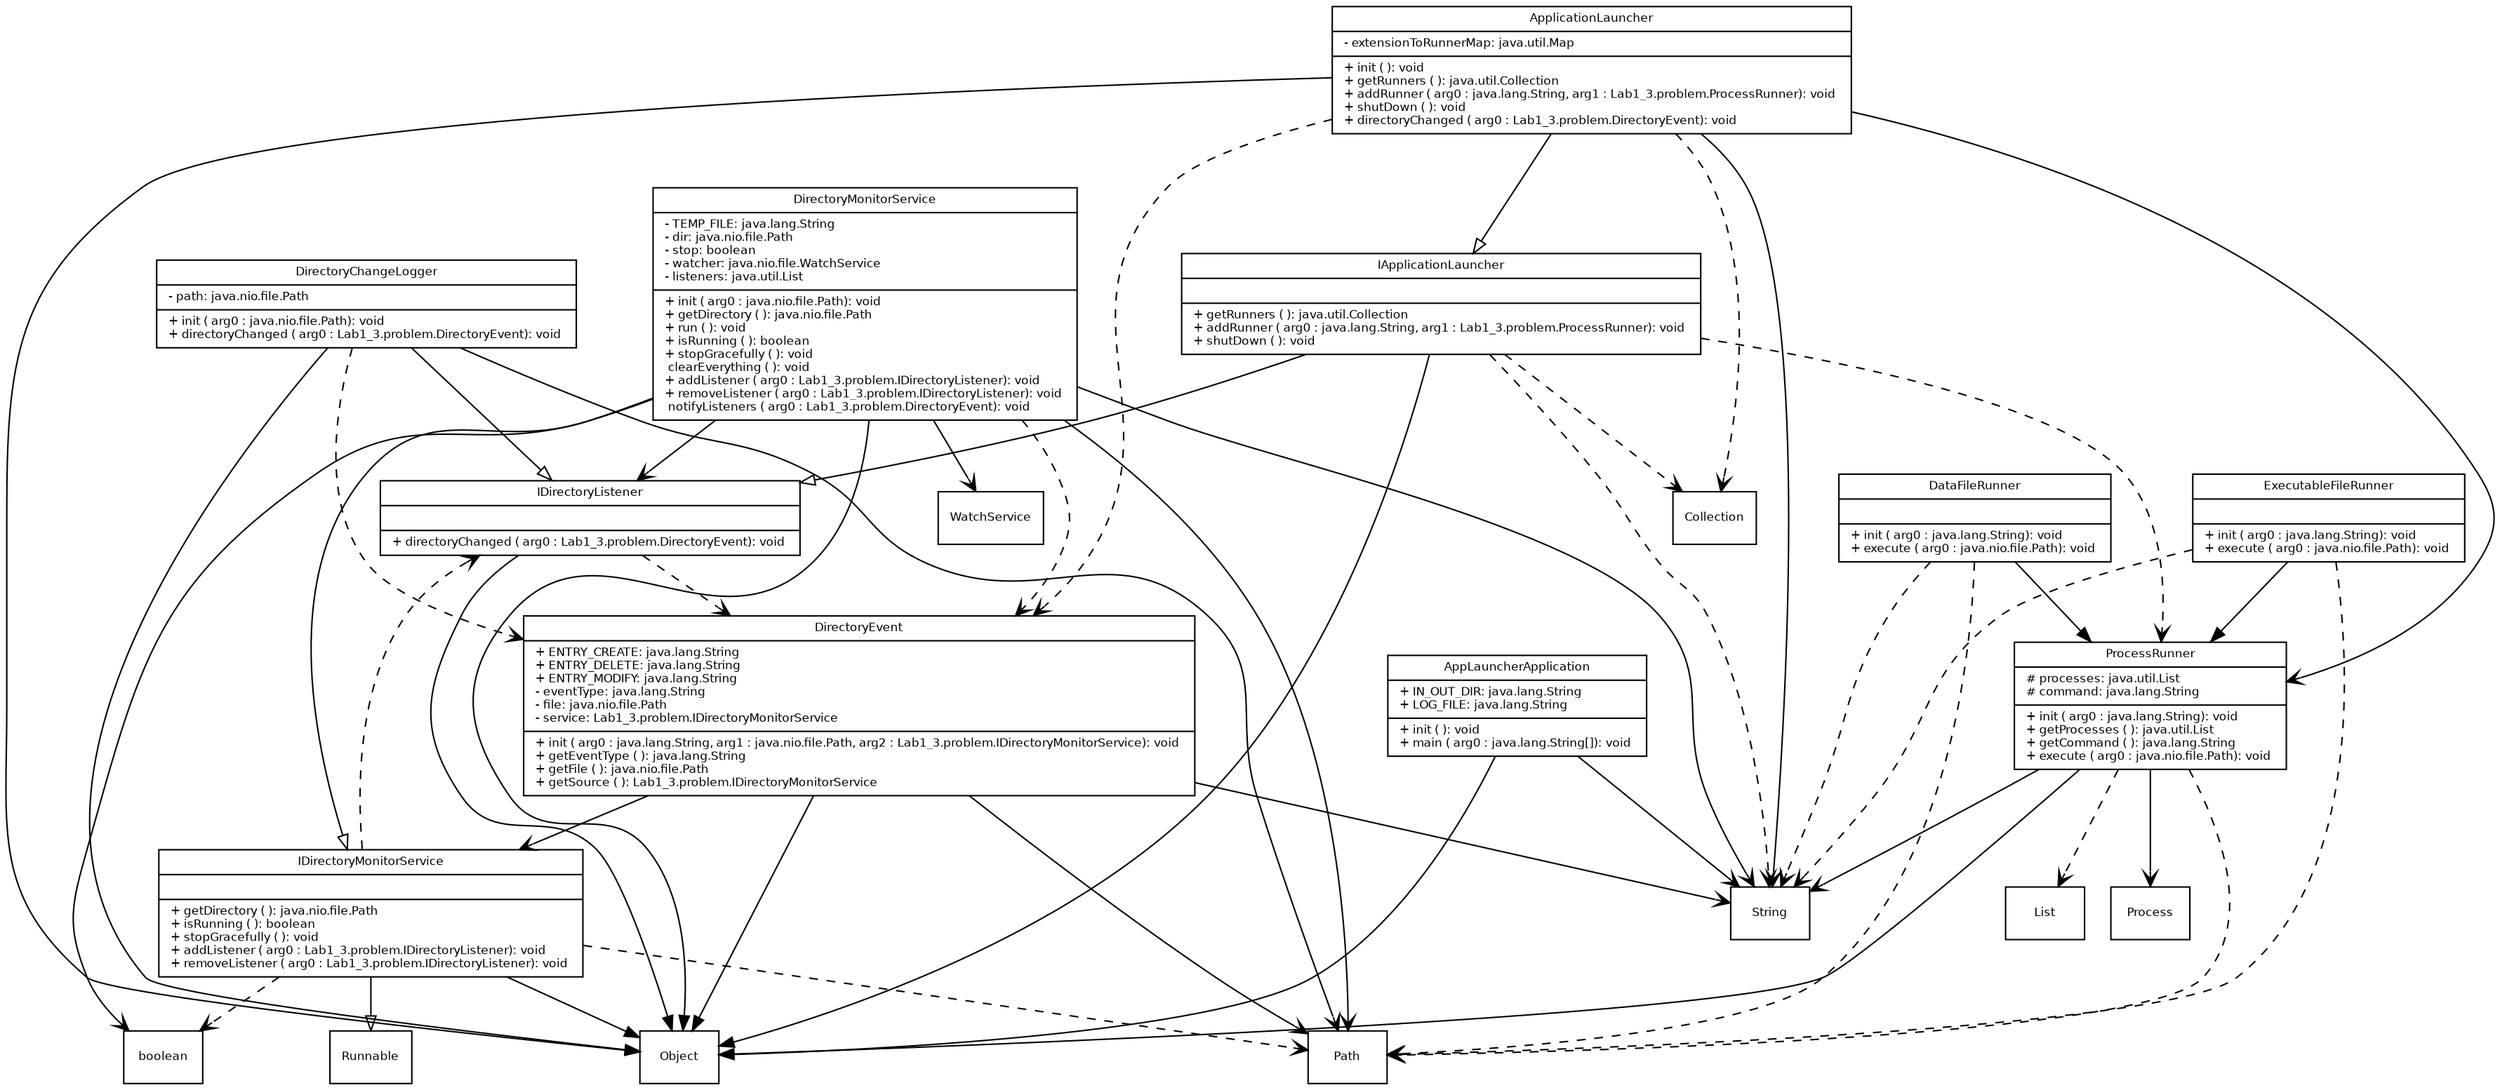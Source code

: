 strict digraph G {
    fontname = "Bitstream Vera Sans"
    fontsize = 8

    node [
    fontname = "Bitstream Vera Sans"
    fontsize = 8
    shape = "record"
    ]

    edge [
    fontname = "Bitstream Vera Sans"
    fontsize = 8
    ]
AppLauncherApplication [ 
 label = " { AppLauncherApplication|+ IN_OUT_DIR: java.lang.String \l+ LOG_FILE: java.lang.String \l|+ init ( ): void \l+ main ( arg0 : java.lang.String[]): void \l 
 } " 
 ]
 edge [ 
  style="solid", arrowhead = "normal" 
 ] 
 AppLauncherApplication -> Object 

 edge [ 
  style="solid", arrowhead= "vee" 
 ] 
 AppLauncherApplication -> String 

 edge [ 
  style="solid", arrowhead= "vee" 
 ] 
 AppLauncherApplication -> String 

 edge [ 
  style="dashed", arrowhead= "vee" 
 ] 
 AppLauncherApplication -> String[] 
ApplicationLauncher [ 
 label = " { ApplicationLauncher|- extensionToRunnerMap: java.util.Map \l|+ init ( ): void \l+ getRunners ( ): java.util.Collection \l+ addRunner ( arg0 : java.lang.String, arg1 : Lab1_3.problem.ProcessRunner): void \l+ shutDown ( ): void \l+ directoryChanged ( arg0 : Lab1_3.problem.DirectoryEvent): void \l 
 } " 
 ]
 edge [ 
  style="solid", arrowhead = "normal" 
 ] 
 ApplicationLauncher -> Object 
 edge [ 
 style="solid", arrowhead = "empty" 
 ] 
  ApplicationLauncher -> IApplicationLauncher 

 edge [ 
  style="solid", arrowhead= "vee" 
 ] 
 ApplicationLauncher -> String 

 edge [ 
  style="solid", arrowhead= "vee" 
 ] 
 ApplicationLauncher -> ProcessRunner 

 edge [ 
  style="dashed", arrowhead= "vee" 
 ] 
 ApplicationLauncher -> Collection 

 edge [ 
  style="dashed", arrowhead= "vee" 
 ] 
 ApplicationLauncher -> ProcessRunner 

 edge [ 
  style="dashed", arrowhead= "vee" 
 ] 
 ApplicationLauncher -> String 

 edge [ 
  style="dashed", arrowhead= "vee" 
 ] 
 ApplicationLauncher -> DirectoryEvent 
DataFileRunner [ 
 label = " { DataFileRunner||+ init ( arg0 : java.lang.String): void \l+ execute ( arg0 : java.nio.file.Path): void \l 
 } " 
 ]
 edge [ 
  style="solid", arrowhead = "normal" 
 ] 
 DataFileRunner -> ProcessRunner 

 edge [ 
  style="dashed", arrowhead= "vee" 
 ] 
 DataFileRunner -> String 

 edge [ 
  style="dashed", arrowhead= "vee" 
 ] 
 DataFileRunner -> Path 
DirectoryChangeLogger [ 
 label = " { DirectoryChangeLogger|- path: java.nio.file.Path \l|+ init ( arg0 : java.nio.file.Path): void \l+ directoryChanged ( arg0 : Lab1_3.problem.DirectoryEvent): void \l 
 } " 
 ]
 edge [ 
  style="solid", arrowhead = "normal" 
 ] 
 DirectoryChangeLogger -> Object 
 edge [ 
 style="solid", arrowhead = "empty" 
 ] 
  DirectoryChangeLogger -> IDirectoryListener 

 edge [ 
  style="solid", arrowhead= "vee" 
 ] 
 DirectoryChangeLogger -> Path 

 edge [ 
  style="dashed", arrowhead= "vee" 
 ] 
 DirectoryChangeLogger -> Path 

 edge [ 
  style="dashed", arrowhead= "vee" 
 ] 
 DirectoryChangeLogger -> DirectoryEvent 
DirectoryEvent [ 
 label = " { DirectoryEvent|+ ENTRY_CREATE: java.lang.String \l+ ENTRY_DELETE: java.lang.String \l+ ENTRY_MODIFY: java.lang.String \l- eventType: java.lang.String \l- file: java.nio.file.Path \l- service: Lab1_3.problem.IDirectoryMonitorService \l|+ init ( arg0 : java.lang.String, arg1 : java.nio.file.Path, arg2 : Lab1_3.problem.IDirectoryMonitorService): void \l+ getEventType ( ): java.lang.String \l+ getFile ( ): java.nio.file.Path \l+ getSource ( ): Lab1_3.problem.IDirectoryMonitorService \l 
 } " 
 ]
 edge [ 
  style="solid", arrowhead = "normal" 
 ] 
 DirectoryEvent -> Object 

 edge [ 
  style="solid", arrowhead= "vee" 
 ] 
 DirectoryEvent -> String 

 edge [ 
  style="solid", arrowhead= "vee" 
 ] 
 DirectoryEvent -> String 

 edge [ 
  style="solid", arrowhead= "vee" 
 ] 
 DirectoryEvent -> String 

 edge [ 
  style="solid", arrowhead= "vee" 
 ] 
 DirectoryEvent -> String 

 edge [ 
  style="solid", arrowhead= "vee" 
 ] 
 DirectoryEvent -> Path 

 edge [ 
  style="solid", arrowhead= "vee" 
 ] 
 DirectoryEvent -> IDirectoryMonitorService 

 edge [ 
  style="dashed", arrowhead= "vee" 
 ] 
 DirectoryEvent -> IDirectoryMonitorService 

 edge [ 
  style="dashed", arrowhead= "vee" 
 ] 
 DirectoryEvent -> String 

 edge [ 
  style="dashed", arrowhead= "vee" 
 ] 
 DirectoryEvent -> Path 

 edge [ 
  style="dashed", arrowhead= "vee" 
 ] 
 DirectoryEvent -> String 

 edge [ 
  style="dashed", arrowhead= "vee" 
 ] 
 DirectoryEvent -> Path 

 edge [ 
  style="dashed", arrowhead= "vee" 
 ] 
 DirectoryEvent -> IDirectoryMonitorService 
DirectoryMonitorService [ 
 label = " { DirectoryMonitorService|- TEMP_FILE: java.lang.String \l- dir: java.nio.file.Path \l- stop: boolean \l- watcher: java.nio.file.WatchService \l- listeners: java.util.List \l|+ init ( arg0 : java.nio.file.Path): void \l+ getDirectory ( ): java.nio.file.Path \l+ run ( ): void \l+ isRunning ( ): boolean \l+ stopGracefully ( ): void \l clearEverything ( ): void \l+ addListener ( arg0 : Lab1_3.problem.IDirectoryListener): void \l+ removeListener ( arg0 : Lab1_3.problem.IDirectoryListener): void \l notifyListeners ( arg0 : Lab1_3.problem.DirectoryEvent): void \l 
 } " 
 ]
 edge [ 
  style="solid", arrowhead = "normal" 
 ] 
 DirectoryMonitorService -> Object 
 edge [ 
 style="solid", arrowhead = "empty" 
 ] 
  DirectoryMonitorService -> IDirectoryMonitorService 

 edge [ 
  style="solid", arrowhead= "vee" 
 ] 
 DirectoryMonitorService -> String 

 edge [ 
  style="solid", arrowhead= "vee" 
 ] 
 DirectoryMonitorService -> Path 

 edge [ 
  style="solid", arrowhead= "vee" 
 ] 
 DirectoryMonitorService -> boolean 

 edge [ 
  style="solid", arrowhead= "vee" 
 ] 
 DirectoryMonitorService -> WatchService 

 edge [ 
  style="solid", arrowhead= "vee" 
 ] 
 DirectoryMonitorService -> IDirectoryListener 

 edge [ 
  style="dashed", arrowhead= "vee" 
 ] 
 DirectoryMonitorService -> Path 

 edge [ 
  style="dashed", arrowhead= "vee" 
 ] 
 DirectoryMonitorService -> Path 

 edge [ 
  style="dashed", arrowhead= "vee" 
 ] 
 DirectoryMonitorService -> boolean 

 edge [ 
  style="dashed", arrowhead= "vee" 
 ] 
 DirectoryMonitorService -> IDirectoryListener 

 edge [ 
  style="dashed", arrowhead= "vee" 
 ] 
 DirectoryMonitorService -> IDirectoryListener 

 edge [ 
  style="dashed", arrowhead= "vee" 
 ] 
 DirectoryMonitorService -> DirectoryEvent 
ExecutableFileRunner [ 
 label = " { ExecutableFileRunner||+ init ( arg0 : java.lang.String): void \l+ execute ( arg0 : java.nio.file.Path): void \l 
 } " 
 ]
 edge [ 
  style="solid", arrowhead = "normal" 
 ] 
 ExecutableFileRunner -> ProcessRunner 

 edge [ 
  style="dashed", arrowhead= "vee" 
 ] 
 ExecutableFileRunner -> String 

 edge [ 
  style="dashed", arrowhead= "vee" 
 ] 
 ExecutableFileRunner -> Path 
IApplicationLauncher [ 
 label = " { IApplicationLauncher||+ getRunners ( ): java.util.Collection \l+ addRunner ( arg0 : java.lang.String, arg1 : Lab1_3.problem.ProcessRunner): void \l+ shutDown ( ): void \l 
 } " 
 ]
 edge [ 
  style="solid", arrowhead = "normal" 
 ] 
 IApplicationLauncher -> Object 
 edge [ 
 style="solid", arrowhead = "empty" 
 ] 
  IApplicationLauncher -> IDirectoryListener 

 edge [ 
  style="dashed", arrowhead= "vee" 
 ] 
 IApplicationLauncher -> Collection 

 edge [ 
  style="dashed", arrowhead= "vee" 
 ] 
 IApplicationLauncher -> ProcessRunner 

 edge [ 
  style="dashed", arrowhead= "vee" 
 ] 
 IApplicationLauncher -> String 
IDirectoryListener [ 
 label = " { IDirectoryListener||+ directoryChanged ( arg0 : Lab1_3.problem.DirectoryEvent): void \l 
 } " 
 ]
 edge [ 
  style="solid", arrowhead = "normal" 
 ] 
 IDirectoryListener -> Object 

 edge [ 
  style="dashed", arrowhead= "vee" 
 ] 
 IDirectoryListener -> DirectoryEvent 
IDirectoryMonitorService [ 
 label = " { IDirectoryMonitorService||+ getDirectory ( ): java.nio.file.Path \l+ isRunning ( ): boolean \l+ stopGracefully ( ): void \l+ addListener ( arg0 : Lab1_3.problem.IDirectoryListener): void \l+ removeListener ( arg0 : Lab1_3.problem.IDirectoryListener): void \l 
 } " 
 ]
 edge [ 
  style="solid", arrowhead = "normal" 
 ] 
 IDirectoryMonitorService -> Object 
 edge [ 
 style="solid", arrowhead = "empty" 
 ] 
  IDirectoryMonitorService -> Runnable 

 edge [ 
  style="dashed", arrowhead= "vee" 
 ] 
 IDirectoryMonitorService -> Path 

 edge [ 
  style="dashed", arrowhead= "vee" 
 ] 
 IDirectoryMonitorService -> boolean 

 edge [ 
  style="dashed", arrowhead= "vee" 
 ] 
 IDirectoryMonitorService -> IDirectoryListener 

 edge [ 
  style="dashed", arrowhead= "vee" 
 ] 
 IDirectoryMonitorService -> IDirectoryListener 
ProcessRunner [ 
 label = " { ProcessRunner|# processes: java.util.List \l# command: java.lang.String \l|+ init ( arg0 : java.lang.String): void \l+ getProcesses ( ): java.util.List \l+ getCommand ( ): java.lang.String \l+ execute ( arg0 : java.nio.file.Path): void \l 
 } " 
 ]
 edge [ 
  style="solid", arrowhead = "normal" 
 ] 
 ProcessRunner -> Object 

 edge [ 
  style="solid", arrowhead= "vee" 
 ] 
 ProcessRunner -> Process 

 edge [ 
  style="solid", arrowhead= "vee" 
 ] 
 ProcessRunner -> String 

 edge [ 
  style="dashed", arrowhead= "vee" 
 ] 
 ProcessRunner -> String 

 edge [ 
  style="dashed", arrowhead= "vee" 
 ] 
 ProcessRunner -> List 

 edge [ 
  style="dashed", arrowhead= "vee" 
 ] 
 ProcessRunner -> String 

 edge [ 
  style="dashed", arrowhead= "vee" 
 ] 
 ProcessRunner -> Path 
}